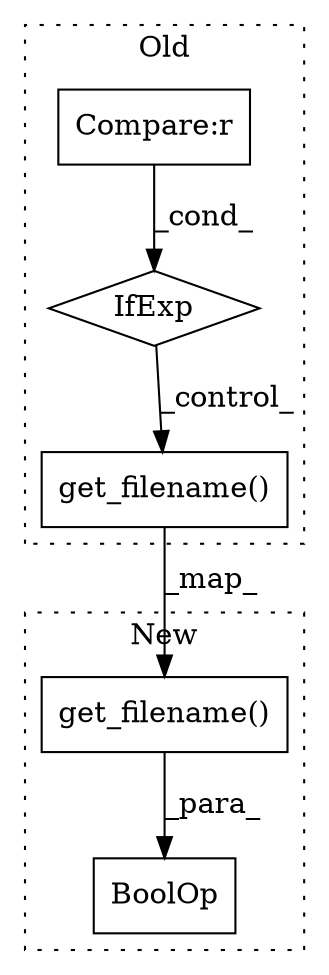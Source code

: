digraph G {
subgraph cluster0 {
1 [label="get_filename()" a="75" s="3255" l="27" shape="box"];
3 [label="Compare:r" a="40" s="3229" l="20" shape="box"];
5 [label="IfExp" a="51" s="3225,3249" l="4,6" shape="diamond"];
label = "Old";
style="dotted";
}
subgraph cluster1 {
2 [label="get_filename()" a="75" s="3203" l="27" shape="box"];
4 [label="BoolOp" a="72" s="3191" l="39" shape="box"];
label = "New";
style="dotted";
}
1 -> 2 [label="_map_"];
2 -> 4 [label="_para_"];
3 -> 5 [label="_cond_"];
5 -> 1 [label="_control_"];
}